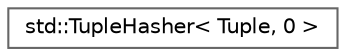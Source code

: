 digraph "Graphical Class Hierarchy"
{
 // LATEX_PDF_SIZE
  bgcolor="transparent";
  edge [fontname=Helvetica,fontsize=10,labelfontname=Helvetica,labelfontsize=10];
  node [fontname=Helvetica,fontsize=10,shape=box,height=0.2,width=0.4];
  rankdir="LR";
  Node0 [id="Node000000",label="std::TupleHasher\< Tuple, 0 \>",height=0.2,width=0.4,color="grey40", fillcolor="white", style="filled",URL="$structstd_1_1_tuple_hasher_3_01_tuple_00_010_01_4.html",tooltip=" "];
}
